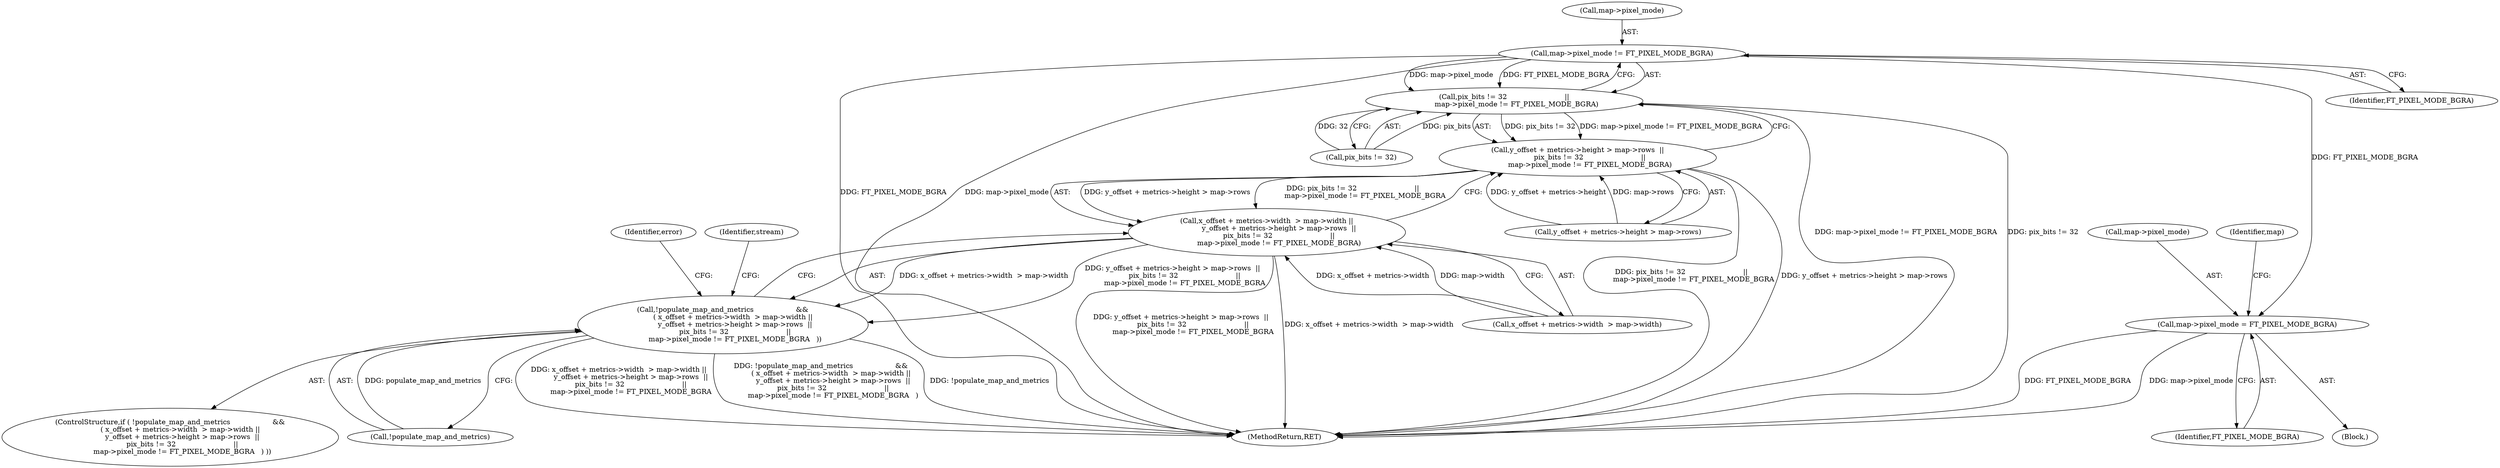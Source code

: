 digraph "1_savannah_b3500af717010137046ec4076d1e1c0641e33727_6@del" {
"1000186" [label="(Call,map->pixel_mode != FT_PIXEL_MODE_BGRA)"];
"1000182" [label="(Call,pix_bits != 32                          ||\n           map->pixel_mode != FT_PIXEL_MODE_BGRA)"];
"1000172" [label="(Call,y_offset + metrics->height > map->rows  ||\n           pix_bits != 32                          ||\n           map->pixel_mode != FT_PIXEL_MODE_BGRA)"];
"1000162" [label="(Call,x_offset + metrics->width  > map->width ||\n           y_offset + metrics->height > map->rows  ||\n           pix_bits != 32                          ||\n           map->pixel_mode != FT_PIXEL_MODE_BGRA)"];
"1000159" [label="(Call,!populate_map_and_metrics                   &&\n         ( x_offset + metrics->width  > map->width ||\n           y_offset + metrics->height > map->rows  ||\n           pix_bits != 32                          ||\n           map->pixel_mode != FT_PIXEL_MODE_BGRA   ))"];
"1000324" [label="(Call,map->pixel_mode = FT_PIXEL_MODE_BGRA)"];
"1000328" [label="(Identifier,FT_PIXEL_MODE_BGRA)"];
"1000187" [label="(Call,map->pixel_mode)"];
"1000162" [label="(Call,x_offset + metrics->width  > map->width ||\n           y_offset + metrics->height > map->rows  ||\n           pix_bits != 32                          ||\n           map->pixel_mode != FT_PIXEL_MODE_BGRA)"];
"1000173" [label="(Call,y_offset + metrics->height > map->rows)"];
"1000190" [label="(Identifier,FT_PIXEL_MODE_BGRA)"];
"1000172" [label="(Call,y_offset + metrics->height > map->rows  ||\n           pix_bits != 32                          ||\n           map->pixel_mode != FT_PIXEL_MODE_BGRA)"];
"1000193" [label="(Identifier,error)"];
"1000324" [label="(Call,map->pixel_mode = FT_PIXEL_MODE_BGRA)"];
"1000294" [label="(Block,)"];
"1000186" [label="(Call,map->pixel_mode != FT_PIXEL_MODE_BGRA)"];
"1000159" [label="(Call,!populate_map_and_metrics                   &&\n         ( x_offset + metrics->width  > map->width ||\n           y_offset + metrics->height > map->rows  ||\n           pix_bits != 32                          ||\n           map->pixel_mode != FT_PIXEL_MODE_BGRA   ))"];
"1000325" [label="(Call,map->pixel_mode)"];
"1000542" [label="(MethodReturn,RET)"];
"1000199" [label="(Identifier,stream)"];
"1000163" [label="(Call,x_offset + metrics->width  > map->width)"];
"1000158" [label="(ControlStructure,if ( !populate_map_and_metrics                   &&\n         ( x_offset + metrics->width  > map->width ||\n           y_offset + metrics->height > map->rows  ||\n           pix_bits != 32                          ||\n           map->pixel_mode != FT_PIXEL_MODE_BGRA   ) ))"];
"1000182" [label="(Call,pix_bits != 32                          ||\n           map->pixel_mode != FT_PIXEL_MODE_BGRA)"];
"1000160" [label="(Call,!populate_map_and_metrics)"];
"1000183" [label="(Call,pix_bits != 32)"];
"1000331" [label="(Identifier,map)"];
"1000186" -> "1000182"  [label="AST: "];
"1000186" -> "1000190"  [label="CFG: "];
"1000187" -> "1000186"  [label="AST: "];
"1000190" -> "1000186"  [label="AST: "];
"1000182" -> "1000186"  [label="CFG: "];
"1000186" -> "1000542"  [label="DDG: map->pixel_mode"];
"1000186" -> "1000542"  [label="DDG: FT_PIXEL_MODE_BGRA"];
"1000186" -> "1000182"  [label="DDG: map->pixel_mode"];
"1000186" -> "1000182"  [label="DDG: FT_PIXEL_MODE_BGRA"];
"1000186" -> "1000324"  [label="DDG: FT_PIXEL_MODE_BGRA"];
"1000182" -> "1000172"  [label="AST: "];
"1000182" -> "1000183"  [label="CFG: "];
"1000183" -> "1000182"  [label="AST: "];
"1000172" -> "1000182"  [label="CFG: "];
"1000182" -> "1000542"  [label="DDG: map->pixel_mode != FT_PIXEL_MODE_BGRA"];
"1000182" -> "1000542"  [label="DDG: pix_bits != 32"];
"1000182" -> "1000172"  [label="DDG: pix_bits != 32"];
"1000182" -> "1000172"  [label="DDG: map->pixel_mode != FT_PIXEL_MODE_BGRA"];
"1000183" -> "1000182"  [label="DDG: pix_bits"];
"1000183" -> "1000182"  [label="DDG: 32"];
"1000172" -> "1000162"  [label="AST: "];
"1000172" -> "1000173"  [label="CFG: "];
"1000173" -> "1000172"  [label="AST: "];
"1000162" -> "1000172"  [label="CFG: "];
"1000172" -> "1000542"  [label="DDG: pix_bits != 32                          ||\n           map->pixel_mode != FT_PIXEL_MODE_BGRA"];
"1000172" -> "1000542"  [label="DDG: y_offset + metrics->height > map->rows"];
"1000172" -> "1000162"  [label="DDG: y_offset + metrics->height > map->rows"];
"1000172" -> "1000162"  [label="DDG: pix_bits != 32                          ||\n           map->pixel_mode != FT_PIXEL_MODE_BGRA"];
"1000173" -> "1000172"  [label="DDG: y_offset + metrics->height"];
"1000173" -> "1000172"  [label="DDG: map->rows"];
"1000162" -> "1000159"  [label="AST: "];
"1000162" -> "1000163"  [label="CFG: "];
"1000163" -> "1000162"  [label="AST: "];
"1000159" -> "1000162"  [label="CFG: "];
"1000162" -> "1000542"  [label="DDG: y_offset + metrics->height > map->rows  ||\n           pix_bits != 32                          ||\n           map->pixel_mode != FT_PIXEL_MODE_BGRA"];
"1000162" -> "1000542"  [label="DDG: x_offset + metrics->width  > map->width"];
"1000162" -> "1000159"  [label="DDG: x_offset + metrics->width  > map->width"];
"1000162" -> "1000159"  [label="DDG: y_offset + metrics->height > map->rows  ||\n           pix_bits != 32                          ||\n           map->pixel_mode != FT_PIXEL_MODE_BGRA"];
"1000163" -> "1000162"  [label="DDG: x_offset + metrics->width"];
"1000163" -> "1000162"  [label="DDG: map->width"];
"1000159" -> "1000158"  [label="AST: "];
"1000159" -> "1000160"  [label="CFG: "];
"1000160" -> "1000159"  [label="AST: "];
"1000193" -> "1000159"  [label="CFG: "];
"1000199" -> "1000159"  [label="CFG: "];
"1000159" -> "1000542"  [label="DDG: !populate_map_and_metrics                   &&\n         ( x_offset + metrics->width  > map->width ||\n           y_offset + metrics->height > map->rows  ||\n           pix_bits != 32                          ||\n           map->pixel_mode != FT_PIXEL_MODE_BGRA   )"];
"1000159" -> "1000542"  [label="DDG: !populate_map_and_metrics"];
"1000159" -> "1000542"  [label="DDG: x_offset + metrics->width  > map->width ||\n           y_offset + metrics->height > map->rows  ||\n           pix_bits != 32                          ||\n           map->pixel_mode != FT_PIXEL_MODE_BGRA"];
"1000160" -> "1000159"  [label="DDG: populate_map_and_metrics"];
"1000324" -> "1000294"  [label="AST: "];
"1000324" -> "1000328"  [label="CFG: "];
"1000325" -> "1000324"  [label="AST: "];
"1000328" -> "1000324"  [label="AST: "];
"1000331" -> "1000324"  [label="CFG: "];
"1000324" -> "1000542"  [label="DDG: FT_PIXEL_MODE_BGRA"];
"1000324" -> "1000542"  [label="DDG: map->pixel_mode"];
}
